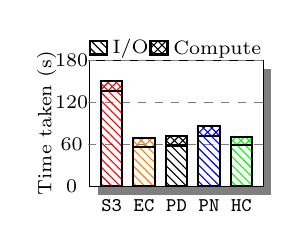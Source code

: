 \begin{tikzpicture}[xscale=0.022,yscale=0.016,font=\scriptsize]

  \draw[preaction={fill=black,opacity=.5,transform canvas={xshift=3,yshift=-3}},black][fill=white] (0,0) rectangle (100, 100);

  \draw[dashed, gray] (-1, 33.33) -- (101, 33.33);
  \draw[dashed, gray] (-1, 66.67) -- (101, 66.67);
  \draw[dashed, gray] (-1, 100.00) -- (101, 100.00);

  \draw[thick, black] (-10.5, 0.00) node[align=right] {0};
  \draw[thick, black] (-10.5, 33.33) node[align=right] {60};
  \draw[thick, black] (-10.5, 66.66) node[align=right] {120};
  \draw[thick, black] (-10.5, 100.00) node[align=right] {180};

  \node (label-align) [thick, black, align=center, rotate=90] at (-25, 50) {{Time taken (s)}};

  \draw[thick, pattern=north west lines, pattern color=red] (6.25,0) rectangle (18.75,75.59); % 7.89
  \draw[thick, pattern=crosshatch, pattern color=red] (6.25,75.59) rectangle (18.75,83.48);

  \draw[thick, pattern=north west lines, pattern color=orange] (25.00,0) rectangle (37.50,31.29); % 6.73
  \draw[thick, pattern=crosshatch, pattern color=orange] (25.00,31.29) rectangle (37.50,38.02);

  \draw[thick, pattern=north west lines, pattern color=black] (43.75,0) rectangle (56.25,32.28); % 7.40
  \draw[thick, pattern=crosshatch, pattern color=black] (43.75,32.28) rectangle (56.25,39.68);

  \draw[thick, pattern=north west lines, pattern color=blue] (62.50,0) rectangle (75.00,40.00); % 7.53
  \draw[thick, pattern=crosshatch, pattern color=blue] (62.50,40.00) rectangle (75.00,47.53);

  \draw[thick, pattern=north west lines, pattern color=green] (81.25,0) rectangle (93.75,32.56); % 6.52
  \draw[thick, pattern=crosshatch, pattern color=green] (81.25,32.56) rectangle (93.75,39.08);

  \draw[thick, black] (12.50, -15.5) node[text width=2em, align=center] {\texttt{S3}};
  \draw[thick, black] (31.25, -15.5) node[text width=2em, align=center] {\texttt{EC}};
  \draw[thick, black] (50.00, -15.5) node[text width=2em, align=center] {\texttt{PD}};
  \draw[thick, black] (68.75, -15.5) node[text width=2em, align=center] {\texttt{PN}};
  \draw[thick, black] (87.50, -15.5) node[text width=2em, align=center] {\texttt{HC}};

  \draw[thick, pattern=north west lines, pattern color=black] (0.00, 104.5) rectangle (9.75, 115.5) node[midway,right=0.05,text height=6, anchor=west] {I/O};
  \draw[thick, pattern=crosshatch, pattern color=black] (35.00, 104.5) rectangle (44.75, 115.5) node[midway,right=0.05,text height=6, anchor=west] {Compute};

\end{tikzpicture}